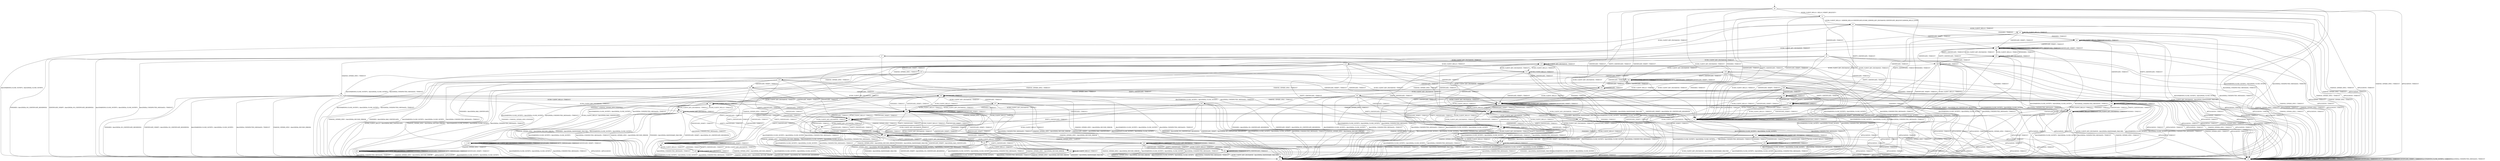digraph h5 {
s0 [label="s0"];
s1 [label="s1"];
s2 [label="s2"];
s3 [label="s3"];
s4 [label="s4"];
s5 [label="s5"];
s6 [label="s6"];
s7 [label="s7"];
s8 [label="s8"];
s9 [label="s9"];
s27 [label="s27"];
s38 [label="s38"];
s10 [label="s10"];
s11 [label="s11"];
s12 [label="s12"];
s13 [label="s13"];
s28 [label="s28"];
s33 [label="s33"];
s39 [label="s39"];
s40 [label="s40"];
s41 [label="s41"];
s44 [label="s44"];
s45 [label="s45"];
s48 [label="s48"];
s49 [label="s49"];
s14 [label="s14"];
s15 [label="s15"];
s16 [label="s16"];
s17 [label="s17"];
s18 [label="s18"];
s19 [label="s19"];
s29 [label="s29"];
s34 [label="s34"];
s42 [label="s42"];
s43 [label="s43"];
s46 [label="s46"];
s47 [label="s47"];
s51 [label="s51"];
s20 [label="s20"];
s21 [label="s21"];
s22 [label="s22"];
s23 [label="s23"];
s24 [label="s24"];
s30 [label="s30"];
s31 [label="s31"];
s35 [label="s35"];
s50 [label="s50"];
s53 [label="s53"];
s25 [label="s25"];
s26 [label="s26"];
s32 [label="s32"];
s36 [label="s36"];
s52 [label="s52"];
s37 [label="s37"];
s0 -> s1 [label="ECDH_CLIENT_HELLO / HELLO_VERIFY_REQUEST+"];
s0 -> s2 [label="ECDH_CLIENT_KEY_EXCHANGE / TIMEOUT"];
s0 -> s3 [label="CHANGE_CIPHER_SPEC / TIMEOUT"];
s0 -> s2 [label="FINISHED / TIMEOUT"];
s0 -> s3 [label="APPLICATION / TIMEOUT"];
s0 -> s2 [label="CERTIFICATE / TIMEOUT"];
s0 -> s2 [label="EMPTY_CERTIFICATE / TIMEOUT"];
s0 -> s2 [label="CERTIFICATE_VERIFY / TIMEOUT"];
s0 -> s4 [label="Alert(WARNING,CLOSE_NOTIFY) / Alert(FATAL,CLOSE_NOTIFY)"];
s0 -> s4 [label="Alert(FATAL,UNEXPECTED_MESSAGE) / TIMEOUT"];
s1 -> s5 [label="ECDH_CLIENT_HELLO / SERVER_HELLO,CERTIFICATE,ECDHE_SERVER_KEY_EXCHANGE,CERTIFICATE_REQUEST,SERVER_HELLO_DONE"];
s1 -> s2 [label="ECDH_CLIENT_KEY_EXCHANGE / TIMEOUT"];
s1 -> s3 [label="CHANGE_CIPHER_SPEC / TIMEOUT"];
s1 -> s2 [label="FINISHED / TIMEOUT"];
s1 -> s3 [label="APPLICATION / TIMEOUT"];
s1 -> s2 [label="CERTIFICATE / TIMEOUT"];
s1 -> s2 [label="EMPTY_CERTIFICATE / TIMEOUT"];
s1 -> s2 [label="CERTIFICATE_VERIFY / TIMEOUT"];
s1 -> s4 [label="Alert(WARNING,CLOSE_NOTIFY) / Alert(FATAL,CLOSE_NOTIFY)"];
s1 -> s4 [label="Alert(FATAL,UNEXPECTED_MESSAGE) / TIMEOUT"];
s2 -> s2 [label="ECDH_CLIENT_HELLO / TIMEOUT"];
s2 -> s2 [label="ECDH_CLIENT_KEY_EXCHANGE / TIMEOUT"];
s2 -> s3 [label="CHANGE_CIPHER_SPEC / TIMEOUT"];
s2 -> s2 [label="FINISHED / TIMEOUT"];
s2 -> s3 [label="APPLICATION / TIMEOUT"];
s2 -> s2 [label="CERTIFICATE / TIMEOUT"];
s2 -> s2 [label="EMPTY_CERTIFICATE / TIMEOUT"];
s2 -> s2 [label="CERTIFICATE_VERIFY / TIMEOUT"];
s2 -> s4 [label="Alert(WARNING,CLOSE_NOTIFY) / Alert(FATAL,CLOSE_NOTIFY)"];
s2 -> s4 [label="Alert(FATAL,UNEXPECTED_MESSAGE) / TIMEOUT"];
s3 -> s3 [label="ECDH_CLIENT_HELLO / TIMEOUT"];
s3 -> s3 [label="ECDH_CLIENT_KEY_EXCHANGE / TIMEOUT"];
s3 -> s3 [label="CHANGE_CIPHER_SPEC / TIMEOUT"];
s3 -> s3 [label="FINISHED / TIMEOUT"];
s3 -> s3 [label="APPLICATION / TIMEOUT"];
s3 -> s3 [label="CERTIFICATE / TIMEOUT"];
s3 -> s3 [label="EMPTY_CERTIFICATE / TIMEOUT"];
s3 -> s3 [label="CERTIFICATE_VERIFY / TIMEOUT"];
s3 -> s3 [label="Alert(WARNING,CLOSE_NOTIFY) / TIMEOUT"];
s3 -> s3 [label="Alert(FATAL,UNEXPECTED_MESSAGE) / TIMEOUT"];
s4 -> s4 [label="ECDH_CLIENT_HELLO / SOCKET_CLOSED"];
s4 -> s4 [label="ECDH_CLIENT_KEY_EXCHANGE / SOCKET_CLOSED"];
s4 -> s4 [label="CHANGE_CIPHER_SPEC / SOCKET_CLOSED"];
s4 -> s4 [label="FINISHED / SOCKET_CLOSED"];
s4 -> s4 [label="APPLICATION / SOCKET_CLOSED"];
s4 -> s4 [label="CERTIFICATE / SOCKET_CLOSED"];
s4 -> s4 [label="EMPTY_CERTIFICATE / SOCKET_CLOSED"];
s4 -> s4 [label="CERTIFICATE_VERIFY / SOCKET_CLOSED"];
s4 -> s4 [label="Alert(WARNING,CLOSE_NOTIFY) / SOCKET_CLOSED"];
s4 -> s4 [label="Alert(FATAL,UNEXPECTED_MESSAGE) / SOCKET_CLOSED"];
s5 -> s6 [label="ECDH_CLIENT_HELLO / TIMEOUT"];
s5 -> s7 [label="ECDH_CLIENT_KEY_EXCHANGE / TIMEOUT"];
s5 -> s3 [label="CHANGE_CIPHER_SPEC / TIMEOUT"];
s5 -> s8 [label="FINISHED / TIMEOUT"];
s5 -> s3 [label="APPLICATION / TIMEOUT"];
s5 -> s9 [label="CERTIFICATE / TIMEOUT"];
s5 -> s38 [label="EMPTY_CERTIFICATE / TIMEOUT"];
s5 -> s27 [label="CERTIFICATE_VERIFY / TIMEOUT"];
s5 -> s4 [label="Alert(WARNING,CLOSE_NOTIFY) / Alert(FATAL,CLOSE_NOTIFY)"];
s5 -> s4 [label="Alert(FATAL,UNEXPECTED_MESSAGE) / TIMEOUT"];
s6 -> s6 [label="ECDH_CLIENT_HELLO / TIMEOUT"];
s6 -> s10 [label="ECDH_CLIENT_KEY_EXCHANGE / TIMEOUT"];
s6 -> s3 [label="CHANGE_CIPHER_SPEC / TIMEOUT"];
s6 -> s8 [label="FINISHED / TIMEOUT"];
s6 -> s3 [label="APPLICATION / TIMEOUT"];
s6 -> s28 [label="CERTIFICATE / TIMEOUT"];
s6 -> s39 [label="EMPTY_CERTIFICATE / TIMEOUT"];
s6 -> s27 [label="CERTIFICATE_VERIFY / TIMEOUT"];
s6 -> s4 [label="Alert(WARNING,CLOSE_NOTIFY) / Alert(FATAL,CLOSE_NOTIFY)"];
s6 -> s4 [label="Alert(FATAL,UNEXPECTED_MESSAGE) / TIMEOUT"];
s7 -> s11 [label="ECDH_CLIENT_HELLO / TIMEOUT"];
s7 -> s10 [label="ECDH_CLIENT_KEY_EXCHANGE / TIMEOUT"];
s7 -> s12 [label="CHANGE_CIPHER_SPEC / TIMEOUT"];
s7 -> s4 [label="FINISHED / Alert(FATAL,NO_CERTIFICATE_RESERVED)"];
s7 -> s3 [label="APPLICATION / TIMEOUT"];
s7 -> s44 [label="CERTIFICATE / TIMEOUT"];
s7 -> s45 [label="EMPTY_CERTIFICATE / TIMEOUT"];
s7 -> s4 [label="CERTIFICATE_VERIFY / Alert(FATAL,NO_CERTIFICATE_RESERVED)"];
s7 -> s4 [label="Alert(WARNING,CLOSE_NOTIFY) / Alert(FATAL,CLOSE_NOTIFY)"];
s7 -> s4 [label="Alert(FATAL,UNEXPECTED_MESSAGE) / TIMEOUT"];
s8 -> s8 [label="ECDH_CLIENT_HELLO / TIMEOUT"];
s8 -> s4 [label="ECDH_CLIENT_KEY_EXCHANGE / Alert(FATAL,HANDSHAKE_FAILURE)"];
s8 -> s3 [label="CHANGE_CIPHER_SPEC / TIMEOUT"];
s8 -> s8 [label="FINISHED / TIMEOUT"];
s8 -> s3 [label="APPLICATION / TIMEOUT"];
s8 -> s40 [label="CERTIFICATE / TIMEOUT"];
s8 -> s40 [label="EMPTY_CERTIFICATE / TIMEOUT"];
s8 -> s27 [label="CERTIFICATE_VERIFY / TIMEOUT"];
s8 -> s4 [label="Alert(WARNING,CLOSE_NOTIFY) / Alert(FATAL,CLOSE_NOTIFY)"];
s8 -> s4 [label="Alert(FATAL,UNEXPECTED_MESSAGE) / TIMEOUT"];
s9 -> s2 [label="ECDH_CLIENT_HELLO / TIMEOUT"];
s9 -> s13 [label="ECDH_CLIENT_KEY_EXCHANGE / TIMEOUT"];
s9 -> s3 [label="CHANGE_CIPHER_SPEC / TIMEOUT"];
s9 -> s49 [label="FINISHED / TIMEOUT"];
s9 -> s3 [label="APPLICATION / TIMEOUT"];
s9 -> s28 [label="CERTIFICATE / TIMEOUT"];
s9 -> s39 [label="EMPTY_CERTIFICATE / TIMEOUT"];
s9 -> s2 [label="CERTIFICATE_VERIFY / TIMEOUT"];
s9 -> s4 [label="Alert(WARNING,CLOSE_NOTIFY) / Alert(FATAL,CLOSE_NOTIFY)"];
s9 -> s4 [label="Alert(FATAL,UNEXPECTED_MESSAGE) / TIMEOUT"];
s27 -> s27 [label="ECDH_CLIENT_HELLO / TIMEOUT"];
s27 -> s33 [label="ECDH_CLIENT_KEY_EXCHANGE / TIMEOUT"];
s27 -> s3 [label="CHANGE_CIPHER_SPEC / TIMEOUT"];
s27 -> s27 [label="FINISHED / TIMEOUT"];
s27 -> s3 [label="APPLICATION / TIMEOUT"];
s27 -> s48 [label="CERTIFICATE / TIMEOUT"];
s27 -> s27 [label="EMPTY_CERTIFICATE / TIMEOUT"];
s27 -> s27 [label="CERTIFICATE_VERIFY / TIMEOUT"];
s27 -> s4 [label="Alert(WARNING,CLOSE_NOTIFY) / Alert(FATAL,CLOSE_NOTIFY)"];
s27 -> s4 [label="Alert(FATAL,UNEXPECTED_MESSAGE) / TIMEOUT"];
s38 -> s2 [label="ECDH_CLIENT_HELLO / TIMEOUT"];
s38 -> s41 [label="ECDH_CLIENT_KEY_EXCHANGE / TIMEOUT"];
s38 -> s3 [label="CHANGE_CIPHER_SPEC / TIMEOUT"];
s38 -> s49 [label="FINISHED / TIMEOUT"];
s38 -> s3 [label="APPLICATION / TIMEOUT"];
s38 -> s28 [label="CERTIFICATE / TIMEOUT"];
s38 -> s39 [label="EMPTY_CERTIFICATE / TIMEOUT"];
s38 -> s2 [label="CERTIFICATE_VERIFY / TIMEOUT"];
s38 -> s4 [label="Alert(WARNING,CLOSE_NOTIFY) / Alert(FATAL,CLOSE_NOTIFY)"];
s38 -> s4 [label="Alert(FATAL,UNEXPECTED_MESSAGE) / TIMEOUT"];
s10 -> s11 [label="ECDH_CLIENT_HELLO / TIMEOUT"];
s10 -> s10 [label="ECDH_CLIENT_KEY_EXCHANGE / TIMEOUT"];
s10 -> s14 [label="CHANGE_CIPHER_SPEC / TIMEOUT"];
s10 -> s4 [label="FINISHED / Alert(FATAL,HANDSHAKE_FAILURE)"];
s10 -> s3 [label="APPLICATION / TIMEOUT"];
s10 -> s44 [label="CERTIFICATE / TIMEOUT"];
s10 -> s45 [label="EMPTY_CERTIFICATE / TIMEOUT"];
s10 -> s4 [label="CERTIFICATE_VERIFY / Alert(FATAL,NO_CERTIFICATE_RESERVED)"];
s10 -> s4 [label="Alert(WARNING,CLOSE_NOTIFY) / Alert(FATAL,CLOSE_NOTIFY)"];
s10 -> s4 [label="Alert(FATAL,UNEXPECTED_MESSAGE) / TIMEOUT"];
s11 -> s11 [label="ECDH_CLIENT_HELLO / TIMEOUT"];
s11 -> s10 [label="ECDH_CLIENT_KEY_EXCHANGE / TIMEOUT"];
s11 -> s15 [label="CHANGE_CIPHER_SPEC / TIMEOUT"];
s11 -> s4 [label="FINISHED / Alert(FATAL,HANDSHAKE_FAILURE)"];
s11 -> s3 [label="APPLICATION / TIMEOUT"];
s11 -> s44 [label="CERTIFICATE / TIMEOUT"];
s11 -> s45 [label="EMPTY_CERTIFICATE / TIMEOUT"];
s11 -> s46 [label="CERTIFICATE_VERIFY / TIMEOUT"];
s11 -> s4 [label="Alert(WARNING,CLOSE_NOTIFY) / Alert(FATAL,CLOSE_NOTIFY)"];
s11 -> s4 [label="Alert(FATAL,UNEXPECTED_MESSAGE) / TIMEOUT"];
s12 -> s15 [label="ECDH_CLIENT_HELLO / TIMEOUT"];
s12 -> s14 [label="ECDH_CLIENT_KEY_EXCHANGE / TIMEOUT"];
s12 -> s4 [label="CHANGE_CIPHER_SPEC / Alert(FATAL,DECODE_ERROR)"];
s12 -> s4 [label="FINISHED / Alert(FATAL,NO_CERTIFICATE_RESERVED)"];
s12 -> s3 [label="APPLICATION / TIMEOUT"];
s12 -> s16 [label="CERTIFICATE / TIMEOUT"];
s12 -> s29 [label="EMPTY_CERTIFICATE / TIMEOUT"];
s12 -> s4 [label="CERTIFICATE_VERIFY / Alert(FATAL,NO_CERTIFICATE_RESERVED)"];
s12 -> s4 [label="Alert(WARNING,CLOSE_NOTIFY) / Alert(FATAL,CLOSE_NOTIFY)"];
s12 -> s4 [label="Alert(FATAL,UNEXPECTED_MESSAGE) / TIMEOUT"];
s13 -> s17 [label="ECDH_CLIENT_HELLO / TIMEOUT"];
s13 -> s47 [label="ECDH_CLIENT_KEY_EXCHANGE / TIMEOUT"];
s13 -> s18 [label="CHANGE_CIPHER_SPEC / TIMEOUT"];
s13 -> s4 [label="FINISHED / Alert(FATAL,BAD_CERTIFICATE)"];
s13 -> s3 [label="APPLICATION / TIMEOUT"];
s13 -> s44 [label="CERTIFICATE / TIMEOUT"];
s13 -> s45 [label="EMPTY_CERTIFICATE / TIMEOUT"];
s13 -> s19 [label="CERTIFICATE_VERIFY / TIMEOUT"];
s13 -> s4 [label="Alert(WARNING,CLOSE_NOTIFY) / Alert(FATAL,CLOSE_NOTIFY)"];
s13 -> s4 [label="Alert(FATAL,UNEXPECTED_MESSAGE) / TIMEOUT"];
s28 -> s2 [label="ECDH_CLIENT_HELLO / TIMEOUT"];
s28 -> s34 [label="ECDH_CLIENT_KEY_EXCHANGE / TIMEOUT"];
s28 -> s3 [label="CHANGE_CIPHER_SPEC / TIMEOUT"];
s28 -> s49 [label="FINISHED / TIMEOUT"];
s28 -> s3 [label="APPLICATION / TIMEOUT"];
s28 -> s28 [label="CERTIFICATE / TIMEOUT"];
s28 -> s39 [label="EMPTY_CERTIFICATE / TIMEOUT"];
s28 -> s2 [label="CERTIFICATE_VERIFY / TIMEOUT"];
s28 -> s4 [label="Alert(WARNING,CLOSE_NOTIFY) / Alert(FATAL,CLOSE_NOTIFY)"];
s28 -> s4 [label="Alert(FATAL,UNEXPECTED_MESSAGE) / TIMEOUT"];
s33 -> s27 [label="ECDH_CLIENT_HELLO / TIMEOUT"];
s33 -> s33 [label="ECDH_CLIENT_KEY_EXCHANGE / TIMEOUT"];
s33 -> s3 [label="CHANGE_CIPHER_SPEC / TIMEOUT"];
s33 -> s27 [label="FINISHED / TIMEOUT"];
s33 -> s3 [label="APPLICATION / TIMEOUT"];
s33 -> s48 [label="CERTIFICATE / TIMEOUT"];
s33 -> s27 [label="EMPTY_CERTIFICATE / TIMEOUT"];
s33 -> s4 [label="CERTIFICATE_VERIFY / Alert(FATAL,NO_CERTIFICATE_RESERVED)"];
s33 -> s4 [label="Alert(WARNING,CLOSE_NOTIFY) / Alert(FATAL,CLOSE_NOTIFY)"];
s33 -> s4 [label="Alert(FATAL,UNEXPECTED_MESSAGE) / TIMEOUT"];
s39 -> s2 [label="ECDH_CLIENT_HELLO / TIMEOUT"];
s39 -> s42 [label="ECDH_CLIENT_KEY_EXCHANGE / TIMEOUT"];
s39 -> s3 [label="CHANGE_CIPHER_SPEC / TIMEOUT"];
s39 -> s49 [label="FINISHED / TIMEOUT"];
s39 -> s3 [label="APPLICATION / TIMEOUT"];
s39 -> s28 [label="CERTIFICATE / TIMEOUT"];
s39 -> s39 [label="EMPTY_CERTIFICATE / TIMEOUT"];
s39 -> s2 [label="CERTIFICATE_VERIFY / TIMEOUT"];
s39 -> s4 [label="Alert(WARNING,CLOSE_NOTIFY) / Alert(FATAL,CLOSE_NOTIFY)"];
s39 -> s4 [label="Alert(FATAL,UNEXPECTED_MESSAGE) / TIMEOUT"];
s40 -> s49 [label="ECDH_CLIENT_HELLO / TIMEOUT"];
s40 -> s4 [label="ECDH_CLIENT_KEY_EXCHANGE / Alert(FATAL,HANDSHAKE_FAILURE)"];
s40 -> s3 [label="CHANGE_CIPHER_SPEC / TIMEOUT"];
s40 -> s49 [label="FINISHED / TIMEOUT"];
s40 -> s3 [label="APPLICATION / TIMEOUT"];
s40 -> s40 [label="CERTIFICATE / TIMEOUT"];
s40 -> s40 [label="EMPTY_CERTIFICATE / TIMEOUT"];
s40 -> s2 [label="CERTIFICATE_VERIFY / TIMEOUT"];
s40 -> s4 [label="Alert(WARNING,CLOSE_NOTIFY) / Alert(FATAL,CLOSE_NOTIFY)"];
s40 -> s4 [label="Alert(FATAL,UNEXPECTED_MESSAGE) / TIMEOUT"];
s41 -> s17 [label="ECDH_CLIENT_HELLO / TIMEOUT"];
s41 -> s47 [label="ECDH_CLIENT_KEY_EXCHANGE / TIMEOUT"];
s41 -> s43 [label="CHANGE_CIPHER_SPEC / TIMEOUT"];
s41 -> s4 [label="FINISHED / Alert(FATAL,NO_CERTIFICATE_RESERVED)"];
s41 -> s3 [label="APPLICATION / TIMEOUT"];
s41 -> s44 [label="CERTIFICATE / TIMEOUT"];
s41 -> s45 [label="EMPTY_CERTIFICATE / TIMEOUT"];
s41 -> s4 [label="CERTIFICATE_VERIFY / Alert(FATAL,NO_CERTIFICATE_RESERVED)"];
s41 -> s4 [label="Alert(WARNING,CLOSE_NOTIFY) / Alert(FATAL,CLOSE_NOTIFY)"];
s41 -> s4 [label="Alert(FATAL,UNEXPECTED_MESSAGE) / TIMEOUT"];
s44 -> s47 [label="ECDH_CLIENT_HELLO / TIMEOUT"];
s44 -> s34 [label="ECDH_CLIENT_KEY_EXCHANGE / TIMEOUT"];
s44 -> s16 [label="CHANGE_CIPHER_SPEC / TIMEOUT"];
s44 -> s51 [label="FINISHED / TIMEOUT"];
s44 -> s3 [label="APPLICATION / TIMEOUT"];
s44 -> s44 [label="CERTIFICATE / TIMEOUT"];
s44 -> s45 [label="EMPTY_CERTIFICATE / TIMEOUT"];
s44 -> s47 [label="CERTIFICATE_VERIFY / TIMEOUT"];
s44 -> s4 [label="Alert(WARNING,CLOSE_NOTIFY) / Alert(FATAL,CLOSE_NOTIFY)"];
s44 -> s4 [label="Alert(FATAL,UNEXPECTED_MESSAGE) / TIMEOUT"];
s45 -> s47 [label="ECDH_CLIENT_HELLO / TIMEOUT"];
s45 -> s42 [label="ECDH_CLIENT_KEY_EXCHANGE / TIMEOUT"];
s45 -> s29 [label="CHANGE_CIPHER_SPEC / TIMEOUT"];
s45 -> s51 [label="FINISHED / TIMEOUT"];
s45 -> s3 [label="APPLICATION / TIMEOUT"];
s45 -> s44 [label="CERTIFICATE / TIMEOUT"];
s45 -> s45 [label="EMPTY_CERTIFICATE / TIMEOUT"];
s45 -> s47 [label="CERTIFICATE_VERIFY / TIMEOUT"];
s45 -> s4 [label="Alert(WARNING,CLOSE_NOTIFY) / Alert(FATAL,CLOSE_NOTIFY)"];
s45 -> s4 [label="Alert(FATAL,UNEXPECTED_MESSAGE) / TIMEOUT"];
s48 -> s2 [label="ECDH_CLIENT_HELLO / TIMEOUT"];
s48 -> s36 [label="ECDH_CLIENT_KEY_EXCHANGE / TIMEOUT"];
s48 -> s3 [label="CHANGE_CIPHER_SPEC / TIMEOUT"];
s48 -> s2 [label="FINISHED / TIMEOUT"];
s48 -> s3 [label="APPLICATION / TIMEOUT"];
s48 -> s48 [label="CERTIFICATE / TIMEOUT"];
s48 -> s27 [label="EMPTY_CERTIFICATE / TIMEOUT"];
s48 -> s2 [label="CERTIFICATE_VERIFY / TIMEOUT"];
s48 -> s4 [label="Alert(WARNING,CLOSE_NOTIFY) / Alert(FATAL,CLOSE_NOTIFY)"];
s48 -> s4 [label="Alert(FATAL,UNEXPECTED_MESSAGE) / TIMEOUT"];
s49 -> s49 [label="ECDH_CLIENT_HELLO / TIMEOUT"];
s49 -> s49 [label="ECDH_CLIENT_KEY_EXCHANGE / TIMEOUT"];
s49 -> s3 [label="CHANGE_CIPHER_SPEC / TIMEOUT"];
s49 -> s49 [label="FINISHED / TIMEOUT"];
s49 -> s3 [label="APPLICATION / TIMEOUT"];
s49 -> s40 [label="CERTIFICATE / TIMEOUT"];
s49 -> s40 [label="EMPTY_CERTIFICATE / TIMEOUT"];
s49 -> s2 [label="CERTIFICATE_VERIFY / TIMEOUT"];
s49 -> s4 [label="Alert(WARNING,CLOSE_NOTIFY) / Alert(FATAL,CLOSE_NOTIFY)"];
s49 -> s4 [label="Alert(FATAL,UNEXPECTED_MESSAGE) / TIMEOUT"];
s14 -> s15 [label="ECDH_CLIENT_HELLO / TIMEOUT"];
s14 -> s14 [label="ECDH_CLIENT_KEY_EXCHANGE / TIMEOUT"];
s14 -> s4 [label="CHANGE_CIPHER_SPEC / Alert(FATAL,DECODE_ERROR)"];
s14 -> s4 [label="FINISHED / Alert(FATAL,HANDSHAKE_FAILURE)"];
s14 -> s3 [label="APPLICATION / TIMEOUT"];
s14 -> s16 [label="CERTIFICATE / TIMEOUT"];
s14 -> s29 [label="EMPTY_CERTIFICATE / TIMEOUT"];
s14 -> s4 [label="CERTIFICATE_VERIFY / Alert(FATAL,NO_CERTIFICATE_RESERVED)"];
s14 -> s4 [label="Alert(WARNING,CLOSE_NOTIFY) / Alert(FATAL,CLOSE_NOTIFY)"];
s14 -> s4 [label="Alert(FATAL,UNEXPECTED_MESSAGE) / TIMEOUT"];
s15 -> s15 [label="ECDH_CLIENT_HELLO / TIMEOUT"];
s15 -> s14 [label="ECDH_CLIENT_KEY_EXCHANGE / TIMEOUT"];
s15 -> s4 [label="CHANGE_CIPHER_SPEC / Alert(FATAL,DECODE_ERROR)"];
s15 -> s4 [label="FINISHED / Alert(FATAL,HANDSHAKE_FAILURE)"];
s15 -> s3 [label="APPLICATION / TIMEOUT"];
s15 -> s16 [label="CERTIFICATE / TIMEOUT"];
s15 -> s29 [label="EMPTY_CERTIFICATE / TIMEOUT"];
s15 -> s20 [label="CERTIFICATE_VERIFY / TIMEOUT"];
s15 -> s4 [label="Alert(WARNING,CLOSE_NOTIFY) / Alert(FATAL,CLOSE_NOTIFY)"];
s15 -> s4 [label="Alert(FATAL,UNEXPECTED_MESSAGE) / TIMEOUT"];
s16 -> s30 [label="ECDH_CLIENT_HELLO / TIMEOUT"];
s16 -> s21 [label="ECDH_CLIENT_KEY_EXCHANGE / TIMEOUT"];
s16 -> s4 [label="CHANGE_CIPHER_SPEC / Alert(FATAL,DECODE_ERROR)"];
s16 -> s50 [label="FINISHED / TIMEOUT"];
s16 -> s3 [label="APPLICATION / TIMEOUT"];
s16 -> s16 [label="CERTIFICATE / TIMEOUT"];
s16 -> s29 [label="EMPTY_CERTIFICATE / TIMEOUT"];
s16 -> s30 [label="CERTIFICATE_VERIFY / TIMEOUT"];
s16 -> s4 [label="Alert(WARNING,CLOSE_NOTIFY) / Alert(FATAL,CLOSE_NOTIFY)"];
s16 -> s4 [label="Alert(FATAL,UNEXPECTED_MESSAGE) / TIMEOUT"];
s17 -> s17 [label="ECDH_CLIENT_HELLO / TIMEOUT"];
s17 -> s47 [label="ECDH_CLIENT_KEY_EXCHANGE / TIMEOUT"];
s17 -> s22 [label="CHANGE_CIPHER_SPEC / TIMEOUT"];
s17 -> s4 [label="FINISHED / Alert(FATAL,HANDSHAKE_FAILURE)"];
s17 -> s3 [label="APPLICATION / TIMEOUT"];
s17 -> s44 [label="CERTIFICATE / TIMEOUT"];
s17 -> s45 [label="EMPTY_CERTIFICATE / TIMEOUT"];
s17 -> s47 [label="CERTIFICATE_VERIFY / TIMEOUT"];
s17 -> s4 [label="Alert(WARNING,CLOSE_NOTIFY) / Alert(FATAL,CLOSE_NOTIFY)"];
s17 -> s4 [label="Alert(FATAL,UNEXPECTED_MESSAGE) / TIMEOUT"];
s18 -> s22 [label="ECDH_CLIENT_HELLO / TIMEOUT"];
s18 -> s30 [label="ECDH_CLIENT_KEY_EXCHANGE / TIMEOUT"];
s18 -> s4 [label="CHANGE_CIPHER_SPEC / Alert(FATAL,DECODE_ERROR)"];
s18 -> s4 [label="FINISHED / Alert(FATAL,BAD_CERTIFICATE)"];
s18 -> s3 [label="APPLICATION / TIMEOUT"];
s18 -> s16 [label="CERTIFICATE / TIMEOUT"];
s18 -> s29 [label="EMPTY_CERTIFICATE / TIMEOUT"];
s18 -> s23 [label="CERTIFICATE_VERIFY / TIMEOUT"];
s18 -> s4 [label="Alert(WARNING,CLOSE_NOTIFY) / Alert(FATAL,CLOSE_NOTIFY)"];
s18 -> s4 [label="Alert(FATAL,UNEXPECTED_MESSAGE) / TIMEOUT"];
s19 -> s4 [label="ECDH_CLIENT_HELLO / Alert(FATAL,BAD_CERTIFICATE)"];
s19 -> s47 [label="ECDH_CLIENT_KEY_EXCHANGE / TIMEOUT"];
s19 -> s23 [label="CHANGE_CIPHER_SPEC / TIMEOUT"];
s19 -> s24 [label="FINISHED / CHANGE_CIPHER_SPEC,FINISHED"];
s19 -> s3 [label="APPLICATION / TIMEOUT"];
s19 -> s31 [label="CERTIFICATE / TIMEOUT"];
s19 -> s46 [label="EMPTY_CERTIFICATE / TIMEOUT"];
s19 -> s47 [label="CERTIFICATE_VERIFY / TIMEOUT"];
s19 -> s4 [label="Alert(WARNING,CLOSE_NOTIFY) / Alert(FATAL,CLOSE_NOTIFY)"];
s19 -> s4 [label="Alert(FATAL,UNEXPECTED_MESSAGE) / TIMEOUT"];
s29 -> s30 [label="ECDH_CLIENT_HELLO / TIMEOUT"];
s29 -> s35 [label="ECDH_CLIENT_KEY_EXCHANGE / TIMEOUT"];
s29 -> s4 [label="CHANGE_CIPHER_SPEC / Alert(FATAL,DECODE_ERROR)"];
s29 -> s50 [label="FINISHED / TIMEOUT"];
s29 -> s3 [label="APPLICATION / TIMEOUT"];
s29 -> s16 [label="CERTIFICATE / TIMEOUT"];
s29 -> s29 [label="EMPTY_CERTIFICATE / TIMEOUT"];
s29 -> s30 [label="CERTIFICATE_VERIFY / TIMEOUT"];
s29 -> s4 [label="Alert(WARNING,CLOSE_NOTIFY) / Alert(FATAL,CLOSE_NOTIFY)"];
s29 -> s4 [label="Alert(FATAL,UNEXPECTED_MESSAGE) / TIMEOUT"];
s34 -> s17 [label="ECDH_CLIENT_HELLO / TIMEOUT"];
s34 -> s47 [label="ECDH_CLIENT_KEY_EXCHANGE / TIMEOUT"];
s34 -> s21 [label="CHANGE_CIPHER_SPEC / TIMEOUT"];
s34 -> s4 [label="FINISHED / Alert(FATAL,HANDSHAKE_FAILURE)"];
s34 -> s3 [label="APPLICATION / TIMEOUT"];
s34 -> s44 [label="CERTIFICATE / TIMEOUT"];
s34 -> s45 [label="EMPTY_CERTIFICATE / TIMEOUT"];
s34 -> s4 [label="CERTIFICATE_VERIFY / Alert(FATAL,BAD_CERTIFICATE)"];
s34 -> s4 [label="Alert(WARNING,CLOSE_NOTIFY) / Alert(FATAL,CLOSE_NOTIFY)"];
s34 -> s4 [label="Alert(FATAL,UNEXPECTED_MESSAGE) / TIMEOUT"];
s42 -> s17 [label="ECDH_CLIENT_HELLO / TIMEOUT"];
s42 -> s47 [label="ECDH_CLIENT_KEY_EXCHANGE / TIMEOUT"];
s42 -> s35 [label="CHANGE_CIPHER_SPEC / TIMEOUT"];
s42 -> s4 [label="FINISHED / Alert(FATAL,HANDSHAKE_FAILURE)"];
s42 -> s3 [label="APPLICATION / TIMEOUT"];
s42 -> s44 [label="CERTIFICATE / TIMEOUT"];
s42 -> s45 [label="EMPTY_CERTIFICATE / TIMEOUT"];
s42 -> s4 [label="CERTIFICATE_VERIFY / Alert(FATAL,NO_CERTIFICATE_RESERVED)"];
s42 -> s4 [label="Alert(WARNING,CLOSE_NOTIFY) / Alert(FATAL,CLOSE_NOTIFY)"];
s42 -> s4 [label="Alert(FATAL,UNEXPECTED_MESSAGE) / TIMEOUT"];
s43 -> s22 [label="ECDH_CLIENT_HELLO / TIMEOUT"];
s43 -> s30 [label="ECDH_CLIENT_KEY_EXCHANGE / TIMEOUT"];
s43 -> s4 [label="CHANGE_CIPHER_SPEC / Alert(FATAL,DECODE_ERROR)"];
s43 -> s4 [label="FINISHED / Alert(FATAL,NO_CERTIFICATE_RESERVED)"];
s43 -> s3 [label="APPLICATION / TIMEOUT"];
s43 -> s16 [label="CERTIFICATE / TIMEOUT"];
s43 -> s29 [label="EMPTY_CERTIFICATE / TIMEOUT"];
s43 -> s4 [label="CERTIFICATE_VERIFY / Alert(FATAL,NO_CERTIFICATE_RESERVED)"];
s43 -> s4 [label="Alert(WARNING,CLOSE_NOTIFY) / Alert(FATAL,CLOSE_NOTIFY)"];
s43 -> s4 [label="Alert(FATAL,UNEXPECTED_MESSAGE) / TIMEOUT"];
s46 -> s46 [label="ECDH_CLIENT_HELLO / TIMEOUT"];
s46 -> s33 [label="ECDH_CLIENT_KEY_EXCHANGE / TIMEOUT"];
s46 -> s20 [label="CHANGE_CIPHER_SPEC / TIMEOUT"];
s46 -> s46 [label="FINISHED / TIMEOUT"];
s46 -> s3 [label="APPLICATION / TIMEOUT"];
s46 -> s31 [label="CERTIFICATE / TIMEOUT"];
s46 -> s46 [label="EMPTY_CERTIFICATE / TIMEOUT"];
s46 -> s46 [label="CERTIFICATE_VERIFY / TIMEOUT"];
s46 -> s4 [label="Alert(WARNING,CLOSE_NOTIFY) / Alert(FATAL,CLOSE_NOTIFY)"];
s46 -> s4 [label="Alert(FATAL,UNEXPECTED_MESSAGE) / TIMEOUT"];
s47 -> s47 [label="ECDH_CLIENT_HELLO / TIMEOUT"];
s47 -> s47 [label="ECDH_CLIENT_KEY_EXCHANGE / TIMEOUT"];
s47 -> s30 [label="CHANGE_CIPHER_SPEC / TIMEOUT"];
s47 -> s51 [label="FINISHED / TIMEOUT"];
s47 -> s3 [label="APPLICATION / TIMEOUT"];
s47 -> s44 [label="CERTIFICATE / TIMEOUT"];
s47 -> s45 [label="EMPTY_CERTIFICATE / TIMEOUT"];
s47 -> s47 [label="CERTIFICATE_VERIFY / TIMEOUT"];
s47 -> s4 [label="Alert(WARNING,CLOSE_NOTIFY) / Alert(FATAL,CLOSE_NOTIFY)"];
s47 -> s4 [label="Alert(FATAL,UNEXPECTED_MESSAGE) / TIMEOUT"];
s51 -> s51 [label="ECDH_CLIENT_HELLO / TIMEOUT"];
s51 -> s51 [label="ECDH_CLIENT_KEY_EXCHANGE / TIMEOUT"];
s51 -> s50 [label="CHANGE_CIPHER_SPEC / TIMEOUT"];
s51 -> s51 [label="FINISHED / TIMEOUT"];
s51 -> s3 [label="APPLICATION / TIMEOUT"];
s51 -> s53 [label="CERTIFICATE / TIMEOUT"];
s51 -> s53 [label="EMPTY_CERTIFICATE / TIMEOUT"];
s51 -> s47 [label="CERTIFICATE_VERIFY / TIMEOUT"];
s51 -> s4 [label="Alert(WARNING,CLOSE_NOTIFY) / Alert(FATAL,CLOSE_NOTIFY)"];
s51 -> s4 [label="Alert(FATAL,UNEXPECTED_MESSAGE) / TIMEOUT"];
s20 -> s20 [label="ECDH_CLIENT_HELLO / TIMEOUT"];
s20 -> s25 [label="ECDH_CLIENT_KEY_EXCHANGE / TIMEOUT"];
s20 -> s4 [label="CHANGE_CIPHER_SPEC / Alert(FATAL,DECODE_ERROR)"];
s20 -> s20 [label="FINISHED / TIMEOUT"];
s20 -> s3 [label="APPLICATION / TIMEOUT"];
s20 -> s32 [label="CERTIFICATE / TIMEOUT"];
s20 -> s20 [label="EMPTY_CERTIFICATE / TIMEOUT"];
s20 -> s20 [label="CERTIFICATE_VERIFY / TIMEOUT"];
s20 -> s4 [label="Alert(WARNING,CLOSE_NOTIFY) / Alert(FATAL,CLOSE_NOTIFY)"];
s20 -> s4 [label="Alert(FATAL,UNEXPECTED_MESSAGE) / TIMEOUT"];
s21 -> s22 [label="ECDH_CLIENT_HELLO / TIMEOUT"];
s21 -> s30 [label="ECDH_CLIENT_KEY_EXCHANGE / TIMEOUT"];
s21 -> s4 [label="CHANGE_CIPHER_SPEC / Alert(FATAL,DECODE_ERROR)"];
s21 -> s4 [label="FINISHED / Alert(FATAL,HANDSHAKE_FAILURE)"];
s21 -> s3 [label="APPLICATION / TIMEOUT"];
s21 -> s16 [label="CERTIFICATE / TIMEOUT"];
s21 -> s29 [label="EMPTY_CERTIFICATE / TIMEOUT"];
s21 -> s4 [label="CERTIFICATE_VERIFY / Alert(FATAL,BAD_CERTIFICATE)"];
s21 -> s4 [label="Alert(WARNING,CLOSE_NOTIFY) / Alert(FATAL,CLOSE_NOTIFY)"];
s21 -> s4 [label="Alert(FATAL,UNEXPECTED_MESSAGE) / TIMEOUT"];
s22 -> s22 [label="ECDH_CLIENT_HELLO / TIMEOUT"];
s22 -> s30 [label="ECDH_CLIENT_KEY_EXCHANGE / TIMEOUT"];
s22 -> s4 [label="CHANGE_CIPHER_SPEC / Alert(FATAL,DECODE_ERROR)"];
s22 -> s4 [label="FINISHED / Alert(FATAL,HANDSHAKE_FAILURE)"];
s22 -> s3 [label="APPLICATION / TIMEOUT"];
s22 -> s16 [label="CERTIFICATE / TIMEOUT"];
s22 -> s29 [label="EMPTY_CERTIFICATE / TIMEOUT"];
s22 -> s30 [label="CERTIFICATE_VERIFY / TIMEOUT"];
s22 -> s4 [label="Alert(WARNING,CLOSE_NOTIFY) / Alert(FATAL,CLOSE_NOTIFY)"];
s22 -> s4 [label="Alert(FATAL,UNEXPECTED_MESSAGE) / TIMEOUT"];
s23 -> s4 [label="ECDH_CLIENT_HELLO / Alert(FATAL,BAD_CERTIFICATE)"];
s23 -> s30 [label="ECDH_CLIENT_KEY_EXCHANGE / TIMEOUT"];
s23 -> s4 [label="CHANGE_CIPHER_SPEC / Alert(FATAL,DECODE_ERROR)"];
s23 -> s26 [label="FINISHED / CHANGE_CIPHER_SPEC,FINISHED"];
s23 -> s3 [label="APPLICATION / TIMEOUT"];
s23 -> s32 [label="CERTIFICATE / TIMEOUT"];
s23 -> s20 [label="EMPTY_CERTIFICATE / TIMEOUT"];
s23 -> s30 [label="CERTIFICATE_VERIFY / TIMEOUT"];
s23 -> s4 [label="Alert(WARNING,CLOSE_NOTIFY) / Alert(FATAL,CLOSE_NOTIFY)"];
s23 -> s4 [label="Alert(FATAL,UNEXPECTED_MESSAGE) / TIMEOUT"];
s24 -> s24 [label="ECDH_CLIENT_HELLO / TIMEOUT"];
s24 -> s24 [label="ECDH_CLIENT_KEY_EXCHANGE / TIMEOUT"];
s24 -> s26 [label="CHANGE_CIPHER_SPEC / TIMEOUT"];
s24 -> s24 [label="FINISHED / TIMEOUT"];
s24 -> s4 [label="APPLICATION / APPLICATION"];
s24 -> s24 [label="CERTIFICATE / TIMEOUT"];
s24 -> s24 [label="EMPTY_CERTIFICATE / TIMEOUT"];
s24 -> s24 [label="CERTIFICATE_VERIFY / TIMEOUT"];
s24 -> s4 [label="Alert(WARNING,CLOSE_NOTIFY) / Alert(FATAL,CLOSE_NOTIFY)"];
s24 -> s4 [label="Alert(FATAL,UNEXPECTED_MESSAGE) / TIMEOUT"];
s30 -> s30 [label="ECDH_CLIENT_HELLO / TIMEOUT"];
s30 -> s30 [label="ECDH_CLIENT_KEY_EXCHANGE / TIMEOUT"];
s30 -> s4 [label="CHANGE_CIPHER_SPEC / Alert(FATAL,DECODE_ERROR)"];
s30 -> s50 [label="FINISHED / TIMEOUT"];
s30 -> s3 [label="APPLICATION / TIMEOUT"];
s30 -> s16 [label="CERTIFICATE / TIMEOUT"];
s30 -> s29 [label="EMPTY_CERTIFICATE / TIMEOUT"];
s30 -> s30 [label="CERTIFICATE_VERIFY / TIMEOUT"];
s30 -> s4 [label="Alert(WARNING,CLOSE_NOTIFY) / Alert(FATAL,CLOSE_NOTIFY)"];
s30 -> s4 [label="Alert(FATAL,UNEXPECTED_MESSAGE) / TIMEOUT"];
s31 -> s47 [label="ECDH_CLIENT_HELLO / TIMEOUT"];
s31 -> s36 [label="ECDH_CLIENT_KEY_EXCHANGE / TIMEOUT"];
s31 -> s32 [label="CHANGE_CIPHER_SPEC / TIMEOUT"];
s31 -> s47 [label="FINISHED / TIMEOUT"];
s31 -> s3 [label="APPLICATION / TIMEOUT"];
s31 -> s31 [label="CERTIFICATE / TIMEOUT"];
s31 -> s46 [label="EMPTY_CERTIFICATE / TIMEOUT"];
s31 -> s47 [label="CERTIFICATE_VERIFY / TIMEOUT"];
s31 -> s4 [label="Alert(WARNING,CLOSE_NOTIFY) / Alert(FATAL,CLOSE_NOTIFY)"];
s31 -> s4 [label="Alert(FATAL,UNEXPECTED_MESSAGE) / TIMEOUT"];
s35 -> s22 [label="ECDH_CLIENT_HELLO / TIMEOUT"];
s35 -> s30 [label="ECDH_CLIENT_KEY_EXCHANGE / TIMEOUT"];
s35 -> s4 [label="CHANGE_CIPHER_SPEC / Alert(FATAL,DECODE_ERROR)"];
s35 -> s4 [label="FINISHED / Alert(FATAL,HANDSHAKE_FAILURE)"];
s35 -> s3 [label="APPLICATION / TIMEOUT"];
s35 -> s16 [label="CERTIFICATE / TIMEOUT"];
s35 -> s29 [label="EMPTY_CERTIFICATE / TIMEOUT"];
s35 -> s4 [label="CERTIFICATE_VERIFY / Alert(FATAL,NO_CERTIFICATE_RESERVED)"];
s35 -> s4 [label="Alert(WARNING,CLOSE_NOTIFY) / Alert(FATAL,CLOSE_NOTIFY)"];
s35 -> s4 [label="Alert(FATAL,UNEXPECTED_MESSAGE) / TIMEOUT"];
s50 -> s50 [label="ECDH_CLIENT_HELLO / TIMEOUT"];
s50 -> s50 [label="ECDH_CLIENT_KEY_EXCHANGE / TIMEOUT"];
s50 -> s4 [label="CHANGE_CIPHER_SPEC / Alert(FATAL,DECODE_ERROR)"];
s50 -> s50 [label="FINISHED / TIMEOUT"];
s50 -> s3 [label="APPLICATION / TIMEOUT"];
s50 -> s52 [label="CERTIFICATE / TIMEOUT"];
s50 -> s52 [label="EMPTY_CERTIFICATE / TIMEOUT"];
s50 -> s30 [label="CERTIFICATE_VERIFY / TIMEOUT"];
s50 -> s4 [label="Alert(WARNING,CLOSE_NOTIFY) / Alert(FATAL,CLOSE_NOTIFY)"];
s50 -> s4 [label="Alert(FATAL,UNEXPECTED_MESSAGE) / TIMEOUT"];
s53 -> s51 [label="ECDH_CLIENT_HELLO / TIMEOUT"];
s53 -> s4 [label="ECDH_CLIENT_KEY_EXCHANGE / Alert(FATAL,HANDSHAKE_FAILURE)"];
s53 -> s52 [label="CHANGE_CIPHER_SPEC / TIMEOUT"];
s53 -> s51 [label="FINISHED / TIMEOUT"];
s53 -> s3 [label="APPLICATION / TIMEOUT"];
s53 -> s53 [label="CERTIFICATE / TIMEOUT"];
s53 -> s53 [label="EMPTY_CERTIFICATE / TIMEOUT"];
s53 -> s47 [label="CERTIFICATE_VERIFY / TIMEOUT"];
s53 -> s4 [label="Alert(WARNING,CLOSE_NOTIFY) / Alert(FATAL,CLOSE_NOTIFY)"];
s53 -> s4 [label="Alert(FATAL,UNEXPECTED_MESSAGE) / TIMEOUT"];
s25 -> s20 [label="ECDH_CLIENT_HELLO / TIMEOUT"];
s25 -> s25 [label="ECDH_CLIENT_KEY_EXCHANGE / TIMEOUT"];
s25 -> s4 [label="CHANGE_CIPHER_SPEC / Alert(FATAL,DECODE_ERROR)"];
s25 -> s20 [label="FINISHED / TIMEOUT"];
s25 -> s3 [label="APPLICATION / TIMEOUT"];
s25 -> s32 [label="CERTIFICATE / TIMEOUT"];
s25 -> s20 [label="EMPTY_CERTIFICATE / TIMEOUT"];
s25 -> s4 [label="CERTIFICATE_VERIFY / Alert(FATAL,NO_CERTIFICATE_RESERVED)"];
s25 -> s4 [label="Alert(WARNING,CLOSE_NOTIFY) / Alert(FATAL,CLOSE_NOTIFY)"];
s25 -> s4 [label="Alert(FATAL,UNEXPECTED_MESSAGE) / TIMEOUT"];
s26 -> s26 [label="ECDH_CLIENT_HELLO / TIMEOUT"];
s26 -> s26 [label="ECDH_CLIENT_KEY_EXCHANGE / TIMEOUT"];
s26 -> s4 [label="CHANGE_CIPHER_SPEC / Alert(FATAL,DECODE_ERROR)"];
s26 -> s26 [label="FINISHED / TIMEOUT"];
s26 -> s4 [label="APPLICATION / APPLICATION"];
s26 -> s26 [label="CERTIFICATE / TIMEOUT"];
s26 -> s26 [label="EMPTY_CERTIFICATE / TIMEOUT"];
s26 -> s26 [label="CERTIFICATE_VERIFY / TIMEOUT"];
s26 -> s4 [label="Alert(WARNING,CLOSE_NOTIFY) / Alert(FATAL,CLOSE_NOTIFY)"];
s26 -> s4 [label="Alert(FATAL,UNEXPECTED_MESSAGE) / TIMEOUT"];
s32 -> s30 [label="ECDH_CLIENT_HELLO / TIMEOUT"];
s32 -> s37 [label="ECDH_CLIENT_KEY_EXCHANGE / TIMEOUT"];
s32 -> s4 [label="CHANGE_CIPHER_SPEC / Alert(FATAL,DECODE_ERROR)"];
s32 -> s30 [label="FINISHED / TIMEOUT"];
s32 -> s3 [label="APPLICATION / TIMEOUT"];
s32 -> s32 [label="CERTIFICATE / TIMEOUT"];
s32 -> s20 [label="EMPTY_CERTIFICATE / TIMEOUT"];
s32 -> s30 [label="CERTIFICATE_VERIFY / TIMEOUT"];
s32 -> s4 [label="Alert(WARNING,CLOSE_NOTIFY) / Alert(FATAL,CLOSE_NOTIFY)"];
s32 -> s4 [label="Alert(FATAL,UNEXPECTED_MESSAGE) / TIMEOUT"];
s36 -> s47 [label="ECDH_CLIENT_HELLO / TIMEOUT"];
s36 -> s47 [label="ECDH_CLIENT_KEY_EXCHANGE / TIMEOUT"];
s36 -> s37 [label="CHANGE_CIPHER_SPEC / TIMEOUT"];
s36 -> s47 [label="FINISHED / TIMEOUT"];
s36 -> s3 [label="APPLICATION / TIMEOUT"];
s36 -> s31 [label="CERTIFICATE / TIMEOUT"];
s36 -> s46 [label="EMPTY_CERTIFICATE / TIMEOUT"];
s36 -> s4 [label="CERTIFICATE_VERIFY / Alert(FATAL,BAD_CERTIFICATE)"];
s36 -> s4 [label="Alert(WARNING,CLOSE_NOTIFY) / Alert(FATAL,CLOSE_NOTIFY)"];
s36 -> s4 [label="Alert(FATAL,UNEXPECTED_MESSAGE) / TIMEOUT"];
s52 -> s50 [label="ECDH_CLIENT_HELLO / TIMEOUT"];
s52 -> s4 [label="ECDH_CLIENT_KEY_EXCHANGE / Alert(FATAL,HANDSHAKE_FAILURE)"];
s52 -> s4 [label="CHANGE_CIPHER_SPEC / Alert(FATAL,DECODE_ERROR)"];
s52 -> s50 [label="FINISHED / TIMEOUT"];
s52 -> s3 [label="APPLICATION / TIMEOUT"];
s52 -> s52 [label="CERTIFICATE / TIMEOUT"];
s52 -> s52 [label="EMPTY_CERTIFICATE / TIMEOUT"];
s52 -> s30 [label="CERTIFICATE_VERIFY / TIMEOUT"];
s52 -> s4 [label="Alert(WARNING,CLOSE_NOTIFY) / Alert(FATAL,CLOSE_NOTIFY)"];
s52 -> s4 [label="Alert(FATAL,UNEXPECTED_MESSAGE) / TIMEOUT"];
s37 -> s30 [label="ECDH_CLIENT_HELLO / TIMEOUT"];
s37 -> s30 [label="ECDH_CLIENT_KEY_EXCHANGE / TIMEOUT"];
s37 -> s4 [label="CHANGE_CIPHER_SPEC / Alert(FATAL,DECODE_ERROR)"];
s37 -> s30 [label="FINISHED / TIMEOUT"];
s37 -> s3 [label="APPLICATION / TIMEOUT"];
s37 -> s32 [label="CERTIFICATE / TIMEOUT"];
s37 -> s20 [label="EMPTY_CERTIFICATE / TIMEOUT"];
s37 -> s4 [label="CERTIFICATE_VERIFY / Alert(FATAL,BAD_CERTIFICATE)"];
s37 -> s4 [label="Alert(WARNING,CLOSE_NOTIFY) / Alert(FATAL,CLOSE_NOTIFY)"];
s37 -> s4 [label="Alert(FATAL,UNEXPECTED_MESSAGE) / TIMEOUT"];
__start0 [shape=none, label=""];
__start0 -> s0 [label=""];
}
